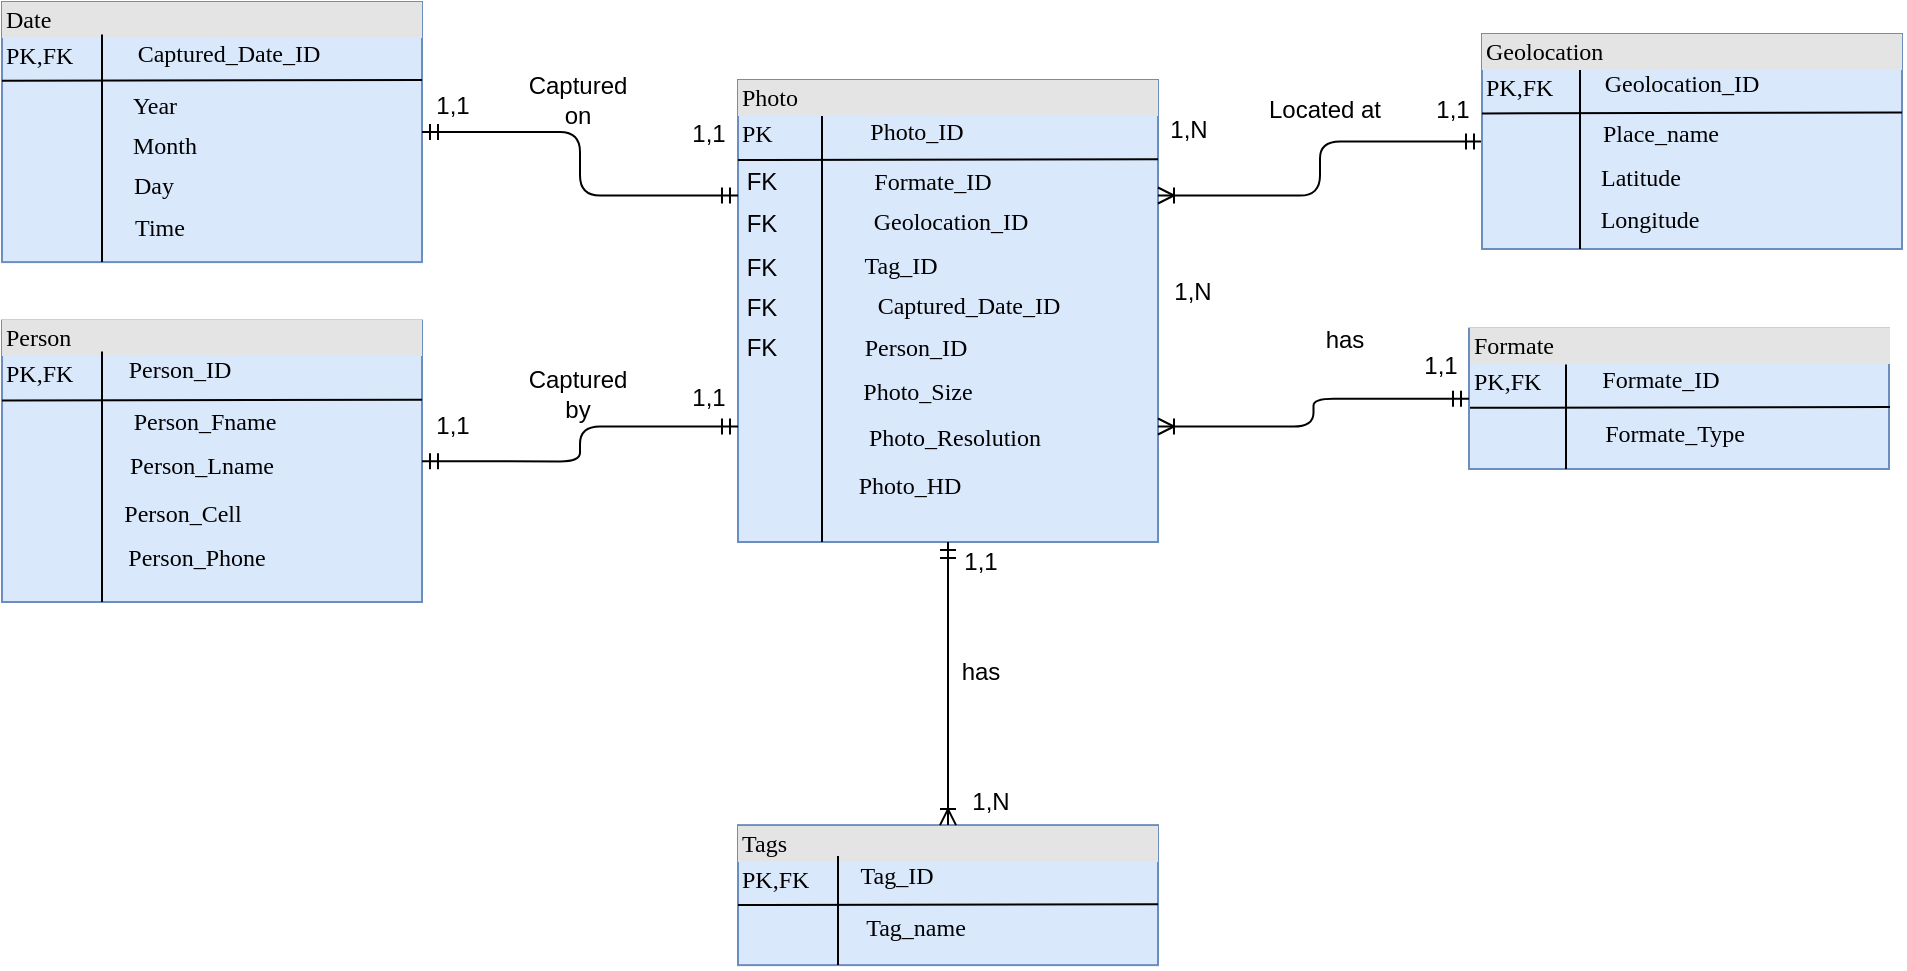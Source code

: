 <mxfile version="15.4.0" type="device"><diagram name="Page-1" id="2ca16b54-16f6-2749-3443-fa8db7711227"><mxGraphModel dx="1422" dy="862" grid="1" gridSize="10" guides="1" tooltips="1" connect="1" arrows="1" fold="1" page="1" pageScale="1" pageWidth="1100" pageHeight="850" background="#ffffff" math="0" shadow="0"><root><mxCell id="0"/><mxCell id="1" parent="0"/><mxCell id="vatGjLNiWPpveFiD_Z2G-30" value="&lt;div style=&quot;box-sizing: border-box ; width: 100% ; background: #e4e4e4 ; padding: 2px&quot;&gt;Photo&lt;/div&gt;&lt;table style=&quot;width: 100% ; font-size: 1em&quot; cellpadding=&quot;2&quot; cellspacing=&quot;0&quot;&gt;&lt;tbody&gt;&lt;tr&gt;&lt;td&gt;PK&lt;/td&gt;&lt;td&gt;&lt;br&gt;&lt;/td&gt;&lt;/tr&gt;&lt;tr&gt;&lt;td&gt;&lt;br&gt;&lt;/td&gt;&lt;td&gt;&lt;br&gt;&lt;/td&gt;&lt;/tr&gt;&lt;tr&gt;&lt;td&gt;&lt;br&gt;&lt;/td&gt;&lt;td&gt;&lt;br&gt;&lt;br&gt;&lt;/td&gt;&lt;/tr&gt;&lt;tr&gt;&lt;td&gt;&lt;br&gt;&lt;/td&gt;&lt;td&gt;&lt;br&gt;&lt;br&gt;&lt;/td&gt;&lt;/tr&gt;&lt;tr&gt;&lt;td&gt;&lt;br&gt;&lt;/td&gt;&lt;td&gt;&lt;br&gt;&lt;/td&gt;&lt;/tr&gt;&lt;tr&gt;&lt;td&gt;&lt;br&gt;&lt;/td&gt;&lt;td&gt;&lt;/td&gt;&lt;/tr&gt;&lt;/tbody&gt;&lt;/table&gt;" style="verticalAlign=top;align=left;overflow=fill;html=1;rounded=0;shadow=0;comic=0;labelBackgroundColor=none;strokeWidth=1;fontFamily=Verdana;fontSize=12;fillColor=#dae8fc;strokeColor=#6c8ebf;" parent="1" vertex="1"><mxGeometry x="457" y="119" width="210" height="231" as="geometry"/></mxCell><mxCell id="vatGjLNiWPpveFiD_Z2G-31" value="" style="endArrow=none;html=1;exitX=0;exitY=0.25;exitDx=0;exitDy=0;" parent="1" edge="1"><mxGeometry width="50" height="50" relative="1" as="geometry"><mxPoint x="457" y="159.0" as="sourcePoint"/><mxPoint x="667" y="158.6" as="targetPoint"/></mxGeometry></mxCell><mxCell id="vatGjLNiWPpveFiD_Z2G-32" value="" style="endArrow=none;html=1;" parent="1" edge="1"><mxGeometry width="50" height="50" relative="1" as="geometry"><mxPoint x="499" y="350" as="sourcePoint"/><mxPoint x="499" y="137" as="targetPoint"/></mxGeometry></mxCell><mxCell id="vatGjLNiWPpveFiD_Z2G-33" value="&lt;span style=&quot;font-family: &amp;#34;verdana&amp;#34;&quot;&gt;Formate_ID&lt;/span&gt;" style="text;html=1;strokeColor=none;fillColor=none;align=center;verticalAlign=middle;whiteSpace=wrap;rounded=0;" parent="1" vertex="1"><mxGeometry x="503" y="160" width="103" height="20" as="geometry"/></mxCell><mxCell id="vatGjLNiWPpveFiD_Z2G-34" value="&lt;span style=&quot;font-family: &amp;#34;verdana&amp;#34; ; text-align: left&quot;&gt;Geolocation_ID&lt;/span&gt;" style="text;html=1;strokeColor=none;fillColor=none;align=center;verticalAlign=middle;whiteSpace=wrap;rounded=0;" parent="1" vertex="1"><mxGeometry x="507" y="180" width="113" height="20" as="geometry"/></mxCell><mxCell id="vatGjLNiWPpveFiD_Z2G-37" value="&lt;div style=&quot;text-align: left&quot;&gt;&lt;span&gt;&lt;font face=&quot;verdana&quot;&gt;Photo_ID&lt;/font&gt;&lt;/span&gt;&lt;/div&gt;" style="text;html=1;strokeColor=none;fillColor=none;align=center;verticalAlign=middle;whiteSpace=wrap;rounded=0;" parent="1" vertex="1"><mxGeometry x="505" y="135" width="83" height="20" as="geometry"/></mxCell><mxCell id="vatGjLNiWPpveFiD_Z2G-38" value="&lt;span style=&quot;font-family: &amp;#34;verdana&amp;#34; ; text-align: left&quot;&gt;Tag_ID&lt;/span&gt;" style="text;html=1;strokeColor=none;fillColor=none;align=center;verticalAlign=middle;whiteSpace=wrap;rounded=0;" parent="1" vertex="1"><mxGeometry x="507" y="202" width="63" height="20" as="geometry"/></mxCell><mxCell id="vatGjLNiWPpveFiD_Z2G-39" value="&lt;span style=&quot;font-family: &amp;#34;verdana&amp;#34; ; text-align: left&quot;&gt;Captured_Date_ID&lt;/span&gt;" style="text;html=1;strokeColor=none;fillColor=none;align=center;verticalAlign=middle;whiteSpace=wrap;rounded=0;" parent="1" vertex="1"><mxGeometry x="505" y="222" width="135" height="20" as="geometry"/></mxCell><mxCell id="vatGjLNiWPpveFiD_Z2G-66" style="edgeStyle=orthogonalEdgeStyle;html=1;labelBackgroundColor=none;startArrow=ERoneToMany;endArrow=ERmandOne;fontFamily=Verdana;fontSize=12;align=left;entryX=0;entryY=0.5;entryDx=0;entryDy=0;endFill=0;startFill=0;exitX=1;exitY=0.25;exitDx=0;exitDy=0;" parent="1" source="vatGjLNiWPpveFiD_Z2G-30" target="7vRGCiiz9iAcQdf1Ll-F-4" edge="1"><mxGeometry relative="1" as="geometry"><mxPoint x="699" y="173.5" as="sourcePoint"/><mxPoint x="829" y="156.8" as="targetPoint"/><Array as="points"/></mxGeometry></mxCell><mxCell id="vatGjLNiWPpveFiD_Z2G-69" value="FK" style="text;html=1;strokeColor=none;fillColor=none;align=center;verticalAlign=middle;whiteSpace=wrap;rounded=0;" parent="1" vertex="1"><mxGeometry x="449" y="160.0" width="40" height="20" as="geometry"/></mxCell><mxCell id="vatGjLNiWPpveFiD_Z2G-130" value="&lt;span style=&quot;font-family: &amp;#34;verdana&amp;#34; ; text-align: left&quot;&gt;Person_ID&lt;/span&gt;" style="text;html=1;strokeColor=none;fillColor=none;align=center;verticalAlign=middle;whiteSpace=wrap;rounded=0;" parent="1" vertex="1"><mxGeometry x="507" y="243.3" width="78" height="20" as="geometry"/></mxCell><mxCell id="vatGjLNiWPpveFiD_Z2G-131" value="FK" style="text;html=1;strokeColor=none;fillColor=none;align=center;verticalAlign=middle;whiteSpace=wrap;rounded=0;" parent="1" vertex="1"><mxGeometry x="449" y="203.3" width="40" height="20" as="geometry"/></mxCell><mxCell id="vatGjLNiWPpveFiD_Z2G-134" value="&lt;div style=&quot;box-sizing: border-box ; width: 100% ; background: #e4e4e4 ; padding: 2px&quot;&gt;Date&lt;/div&gt;&lt;table style=&quot;width: 100% ; font-size: 1em&quot; cellpadding=&quot;2&quot; cellspacing=&quot;0&quot;&gt;&lt;tbody&gt;&lt;tr&gt;&lt;td&gt;PK,FK&lt;/td&gt;&lt;td&gt;&lt;br&gt;&lt;/td&gt;&lt;/tr&gt;&lt;tr&gt;&lt;td&gt;&lt;br&gt;&lt;/td&gt;&lt;td&gt;&lt;br&gt;&lt;/td&gt;&lt;/tr&gt;&lt;tr&gt;&lt;td&gt;&lt;br&gt;&lt;/td&gt;&lt;td&gt;&lt;br&gt;&lt;br&gt;&lt;/td&gt;&lt;/tr&gt;&lt;tr&gt;&lt;td&gt;&lt;br&gt;&lt;/td&gt;&lt;td&gt;&lt;br&gt;&lt;br&gt;&lt;/td&gt;&lt;/tr&gt;&lt;tr&gt;&lt;td&gt;&lt;br&gt;&lt;/td&gt;&lt;td&gt;&lt;br&gt;&lt;/td&gt;&lt;/tr&gt;&lt;tr&gt;&lt;td&gt;&lt;br&gt;&lt;/td&gt;&lt;td&gt;&lt;/td&gt;&lt;/tr&gt;&lt;/tbody&gt;&lt;/table&gt;" style="verticalAlign=top;align=left;overflow=fill;html=1;rounded=0;shadow=0;comic=0;labelBackgroundColor=none;strokeWidth=1;fontFamily=Verdana;fontSize=12;fillColor=#dae8fc;strokeColor=#6c8ebf;" parent="1" vertex="1"><mxGeometry x="89" y="80" width="210" height="130.05" as="geometry"/></mxCell><mxCell id="vatGjLNiWPpveFiD_Z2G-135" value="" style="endArrow=none;html=1;exitX=0;exitY=0.25;exitDx=0;exitDy=0;" parent="1" edge="1"><mxGeometry width="50" height="50" relative="1" as="geometry"><mxPoint x="89" y="119.4" as="sourcePoint"/><mxPoint x="299" y="119.0" as="targetPoint"/></mxGeometry></mxCell><mxCell id="vatGjLNiWPpveFiD_Z2G-136" value="" style="endArrow=none;html=1;" parent="1" edge="1"><mxGeometry width="50" height="50" relative="1" as="geometry"><mxPoint x="139" y="210.05" as="sourcePoint"/><mxPoint x="139" y="96.3" as="targetPoint"/></mxGeometry></mxCell><mxCell id="vatGjLNiWPpveFiD_Z2G-137" value="&lt;span style=&quot;font-family: &amp;#34;verdana&amp;#34; ; text-align: left&quot;&gt;Year&lt;/span&gt;" style="text;html=1;strokeColor=none;fillColor=none;align=center;verticalAlign=middle;whiteSpace=wrap;rounded=0;" parent="1" vertex="1"><mxGeometry x="137" y="122" width="57" height="20" as="geometry"/></mxCell><mxCell id="vatGjLNiWPpveFiD_Z2G-140" value="&lt;span style=&quot;font-family: &amp;#34;verdana&amp;#34; ; text-align: left&quot;&gt;Month&lt;/span&gt;" style="text;html=1;strokeColor=none;fillColor=none;align=center;verticalAlign=middle;whiteSpace=wrap;rounded=0;" parent="1" vertex="1"><mxGeometry x="135" y="142" width="71" height="20" as="geometry"/></mxCell><mxCell id="vatGjLNiWPpveFiD_Z2G-155" value="&lt;div style=&quot;box-sizing: border-box ; width: 100% ; background: #e4e4e4 ; padding: 2px&quot;&gt;Tags&lt;/div&gt;&lt;table style=&quot;width: 100% ; font-size: 1em&quot; cellpadding=&quot;2&quot; cellspacing=&quot;0&quot;&gt;&lt;tbody&gt;&lt;tr&gt;&lt;td&gt;PK,FK&lt;/td&gt;&lt;td&gt;&lt;br&gt;&lt;/td&gt;&lt;/tr&gt;&lt;tr&gt;&lt;td&gt;&lt;br&gt;&lt;/td&gt;&lt;td&gt;&lt;br&gt;&lt;/td&gt;&lt;/tr&gt;&lt;tr&gt;&lt;td&gt;&lt;br&gt;&lt;/td&gt;&lt;td&gt;&lt;br&gt;&lt;br&gt;&lt;/td&gt;&lt;/tr&gt;&lt;tr&gt;&lt;td&gt;&lt;br&gt;&lt;/td&gt;&lt;td&gt;&lt;br&gt;&lt;br&gt;&lt;/td&gt;&lt;/tr&gt;&lt;tr&gt;&lt;td&gt;&lt;br&gt;&lt;/td&gt;&lt;td&gt;&lt;br&gt;&lt;/td&gt;&lt;/tr&gt;&lt;tr&gt;&lt;td&gt;&lt;br&gt;&lt;/td&gt;&lt;td&gt;&lt;/td&gt;&lt;/tr&gt;&lt;/tbody&gt;&lt;/table&gt;" style="verticalAlign=top;align=left;overflow=fill;html=1;rounded=0;shadow=0;comic=0;labelBackgroundColor=none;strokeWidth=1;fontFamily=Verdana;fontSize=12;fillColor=#dae8fc;strokeColor=#6c8ebf;" parent="1" vertex="1"><mxGeometry x="457" y="491.56" width="210" height="70" as="geometry"/></mxCell><mxCell id="vatGjLNiWPpveFiD_Z2G-156" value="" style="endArrow=none;html=1;exitX=0;exitY=0.25;exitDx=0;exitDy=0;" parent="1" edge="1"><mxGeometry width="50" height="50" relative="1" as="geometry"><mxPoint x="457" y="531.56" as="sourcePoint"/><mxPoint x="667" y="531.16" as="targetPoint"/></mxGeometry></mxCell><mxCell id="vatGjLNiWPpveFiD_Z2G-157" value="" style="endArrow=none;html=1;" parent="1" edge="1"><mxGeometry width="50" height="50" relative="1" as="geometry"><mxPoint x="507" y="561.56" as="sourcePoint"/><mxPoint x="507" y="506.96" as="targetPoint"/></mxGeometry></mxCell><mxCell id="vatGjLNiWPpveFiD_Z2G-159" value="&lt;div style=&quot;text-align: left&quot;&gt;&lt;span style=&quot;font-family: &amp;#34;verdana&amp;#34;&quot;&gt;Tag_ID&lt;/span&gt;&lt;br&gt;&lt;/div&gt;" style="text;html=1;strokeColor=none;fillColor=none;align=center;verticalAlign=middle;whiteSpace=wrap;rounded=0;" parent="1" vertex="1"><mxGeometry x="505" y="506.56" width="63" height="20" as="geometry"/></mxCell><mxCell id="vatGjLNiWPpveFiD_Z2G-163" value="&lt;div style=&quot;text-align: left&quot;&gt;&lt;span&gt;&lt;font face=&quot;verdana&quot;&gt;Tag_name&lt;/font&gt;&lt;/span&gt;&lt;/div&gt;" style="text;html=1;strokeColor=none;fillColor=none;align=center;verticalAlign=middle;whiteSpace=wrap;rounded=0;" parent="1" vertex="1"><mxGeometry x="506" y="533.12" width="80" height="20" as="geometry"/></mxCell><mxCell id="vatGjLNiWPpveFiD_Z2G-166" value="&lt;div style=&quot;text-align: left&quot;&gt;&lt;span&gt;&lt;font face=&quot;verdana&quot;&gt;Captured_Date_ID&lt;/font&gt;&lt;/span&gt;&lt;/div&gt;" style="text;html=1;strokeColor=none;fillColor=none;align=center;verticalAlign=middle;whiteSpace=wrap;rounded=0;" parent="1" vertex="1"><mxGeometry x="139" y="96" width="127" height="20" as="geometry"/></mxCell><mxCell id="vatGjLNiWPpveFiD_Z2G-167" style="edgeStyle=orthogonalEdgeStyle;html=1;labelBackgroundColor=none;startArrow=ERmandOne;endArrow=ERoneToMany;fontFamily=Verdana;fontSize=12;align=left;endFill=0;entryX=0.5;entryY=0;entryDx=0;entryDy=0;rounded=0;exitX=0.5;exitY=1;exitDx=0;exitDy=0;" parent="1" source="vatGjLNiWPpveFiD_Z2G-30" target="vatGjLNiWPpveFiD_Z2G-155" edge="1"><mxGeometry relative="1" as="geometry"><mxPoint x="199" y="293.5" as="sourcePoint"/><mxPoint x="572" y="128.5" as="targetPoint"/><Array as="points"/></mxGeometry></mxCell><mxCell id="ZCsDpbtzeTrq1mX2SMuk-5" value="&lt;div style=&quot;box-sizing: border-box ; width: 100% ; background: #e4e4e4 ; padding: 2px&quot;&gt;Person&lt;/div&gt;&lt;table style=&quot;width: 100% ; font-size: 1em&quot; cellpadding=&quot;2&quot; cellspacing=&quot;0&quot;&gt;&lt;tbody&gt;&lt;tr&gt;&lt;td&gt;PK,FK&lt;/td&gt;&lt;td&gt;&lt;br&gt;&lt;/td&gt;&lt;/tr&gt;&lt;tr&gt;&lt;td&gt;&lt;br&gt;&lt;/td&gt;&lt;td&gt;&lt;br&gt;&lt;/td&gt;&lt;/tr&gt;&lt;tr&gt;&lt;td&gt;&lt;br&gt;&lt;/td&gt;&lt;td&gt;&lt;br&gt;&lt;br&gt;&lt;/td&gt;&lt;/tr&gt;&lt;tr&gt;&lt;td&gt;&lt;br&gt;&lt;/td&gt;&lt;td&gt;&lt;br&gt;&lt;br&gt;&lt;/td&gt;&lt;/tr&gt;&lt;tr&gt;&lt;td&gt;&lt;br&gt;&lt;/td&gt;&lt;td&gt;&lt;br&gt;&lt;/td&gt;&lt;/tr&gt;&lt;tr&gt;&lt;td&gt;&lt;br&gt;&lt;/td&gt;&lt;td&gt;&lt;/td&gt;&lt;/tr&gt;&lt;/tbody&gt;&lt;/table&gt;" style="verticalAlign=top;align=left;overflow=fill;html=1;rounded=0;shadow=0;comic=0;labelBackgroundColor=none;strokeWidth=1;fontFamily=Verdana;fontSize=12;fillColor=#dae8fc;strokeColor=#6c8ebf;" parent="1" vertex="1"><mxGeometry x="89" y="239.3" width="210" height="140.7" as="geometry"/></mxCell><mxCell id="ZCsDpbtzeTrq1mX2SMuk-6" value="" style="endArrow=none;html=1;exitX=0;exitY=0.25;exitDx=0;exitDy=0;" parent="1" edge="1"><mxGeometry width="50" height="50" relative="1" as="geometry"><mxPoint x="89" y="279.3" as="sourcePoint"/><mxPoint x="299" y="278.9" as="targetPoint"/></mxGeometry></mxCell><mxCell id="ZCsDpbtzeTrq1mX2SMuk-7" value="" style="endArrow=none;html=1;" parent="1" edge="1"><mxGeometry width="50" height="50" relative="1" as="geometry"><mxPoint x="139" y="380" as="sourcePoint"/><mxPoint x="139" y="254.7" as="targetPoint"/></mxGeometry></mxCell><mxCell id="ZCsDpbtzeTrq1mX2SMuk-8" value="&lt;span style=&quot;font-family: &amp;#34;verdana&amp;#34; ; text-align: left&quot;&gt;Person_Lname&lt;/span&gt;" style="text;html=1;strokeColor=none;fillColor=none;align=center;verticalAlign=middle;whiteSpace=wrap;rounded=0;" parent="1" vertex="1"><mxGeometry x="138" y="302.3" width="102" height="20" as="geometry"/></mxCell><mxCell id="ZCsDpbtzeTrq1mX2SMuk-9" value="&lt;div style=&quot;text-align: left&quot;&gt;&lt;span style=&quot;font-family: &amp;#34;verdana&amp;#34;&quot;&gt;Person_ID&lt;/span&gt;&lt;br&gt;&lt;/div&gt;" style="text;html=1;strokeColor=none;fillColor=none;align=center;verticalAlign=middle;whiteSpace=wrap;rounded=0;" parent="1" vertex="1"><mxGeometry x="137" y="254.3" width="82" height="20" as="geometry"/></mxCell><mxCell id="ZCsDpbtzeTrq1mX2SMuk-10" value="&lt;div style=&quot;text-align: left&quot;&gt;&lt;font face=&quot;verdana&quot;&gt;Person_Fname&lt;/font&gt;&lt;/div&gt;" style="text;html=1;strokeColor=none;fillColor=none;align=center;verticalAlign=middle;whiteSpace=wrap;rounded=0;" parent="1" vertex="1"><mxGeometry x="141" y="280.3" width="99" height="20" as="geometry"/></mxCell><mxCell id="ZCsDpbtzeTrq1mX2SMuk-12" style="edgeStyle=orthogonalEdgeStyle;html=1;labelBackgroundColor=none;startArrow=ERmandOne;endArrow=ERmandOne;fontFamily=Verdana;fontSize=12;align=left;endFill=0;entryX=1;entryY=0.5;entryDx=0;entryDy=0;exitX=0;exitY=0.25;exitDx=0;exitDy=0;" parent="1" source="vatGjLNiWPpveFiD_Z2G-30" target="vatGjLNiWPpveFiD_Z2G-134" edge="1"><mxGeometry relative="1" as="geometry"><mxPoint x="499" y="611.03" as="sourcePoint"/><mxPoint x="729" y="621.03" as="targetPoint"/><Array as="points"/></mxGeometry></mxCell><mxCell id="ZCsDpbtzeTrq1mX2SMuk-22" value="&lt;div style=&quot;text-align: left&quot;&gt;&lt;span style=&quot;font-family: &amp;#34;verdana&amp;#34;&quot;&gt;Day&lt;/span&gt;&lt;br&gt;&lt;/div&gt;" style="text;html=1;strokeColor=none;fillColor=none;align=center;verticalAlign=middle;whiteSpace=wrap;rounded=0;" parent="1" vertex="1"><mxGeometry x="124" y="162.3" width="82" height="20" as="geometry"/></mxCell><mxCell id="ZCsDpbtzeTrq1mX2SMuk-25" value="FK" style="text;html=1;strokeColor=none;fillColor=none;align=center;verticalAlign=middle;whiteSpace=wrap;rounded=0;" parent="1" vertex="1"><mxGeometry x="449" y="223.3" width="40" height="20" as="geometry"/></mxCell><mxCell id="ZCsDpbtzeTrq1mX2SMuk-31" value="1,1" style="text;html=1;align=center;verticalAlign=middle;resizable=0;points=[];autosize=1;strokeColor=none;" parent="1" vertex="1"><mxGeometry x="563" y="350" width="30" height="20" as="geometry"/></mxCell><mxCell id="ZCsDpbtzeTrq1mX2SMuk-32" value="1,1" style="text;html=1;align=center;verticalAlign=middle;resizable=0;points=[];autosize=1;strokeColor=none;" parent="1" vertex="1"><mxGeometry x="299" y="122.0" width="30" height="20" as="geometry"/></mxCell><mxCell id="ZCsDpbtzeTrq1mX2SMuk-33" value="1,1" style="text;html=1;align=center;verticalAlign=middle;resizable=0;points=[];autosize=1;strokeColor=none;" parent="1" vertex="1"><mxGeometry x="427" y="136.3" width="30" height="20" as="geometry"/></mxCell><mxCell id="ZCsDpbtzeTrq1mX2SMuk-38" value="1,1" style="text;html=1;align=center;verticalAlign=middle;resizable=0;points=[];autosize=1;strokeColor=none;" parent="1" vertex="1"><mxGeometry x="799" y="123.5" width="30" height="20" as="geometry"/></mxCell><mxCell id="ZCsDpbtzeTrq1mX2SMuk-39" value="1,N" style="text;html=1;align=center;verticalAlign=middle;resizable=0;points=[];autosize=1;strokeColor=none;" parent="1" vertex="1"><mxGeometry x="667" y="134" width="30" height="20" as="geometry"/></mxCell><mxCell id="ZCsDpbtzeTrq1mX2SMuk-41" value="1,N" style="text;html=1;align=center;verticalAlign=middle;resizable=0;points=[];autosize=1;strokeColor=none;" parent="1" vertex="1"><mxGeometry x="568" y="470.0" width="30" height="20" as="geometry"/></mxCell><mxCell id="ZCsDpbtzeTrq1mX2SMuk-48" value="has" style="text;html=1;align=center;verticalAlign=middle;resizable=0;points=[];autosize=1;strokeColor=none;" parent="1" vertex="1"><mxGeometry x="563" y="405" width="30" height="20" as="geometry"/></mxCell><mxCell id="ZCsDpbtzeTrq1mX2SMuk-49" value="Captured on" style="text;html=1;strokeColor=none;fillColor=none;align=center;verticalAlign=middle;whiteSpace=wrap;rounded=0;" parent="1" vertex="1"><mxGeometry x="357" y="119.0" width="40" height="20" as="geometry"/></mxCell><mxCell id="ZCsDpbtzeTrq1mX2SMuk-52" value="&lt;div style=&quot;box-sizing: border-box ; width: 100% ; background: #e4e4e4 ; padding: 2px&quot;&gt;Formate&lt;/div&gt;&lt;table style=&quot;width: 100% ; font-size: 1em&quot; cellpadding=&quot;2&quot; cellspacing=&quot;0&quot;&gt;&lt;tbody&gt;&lt;tr&gt;&lt;td&gt;PK,FK&lt;/td&gt;&lt;td&gt;&lt;br&gt;&lt;/td&gt;&lt;/tr&gt;&lt;tr&gt;&lt;td&gt;&lt;br&gt;&lt;/td&gt;&lt;td&gt;&lt;br&gt;&lt;/td&gt;&lt;/tr&gt;&lt;tr&gt;&lt;td&gt;&lt;br&gt;&lt;/td&gt;&lt;td&gt;&lt;br&gt;&lt;br&gt;&lt;/td&gt;&lt;/tr&gt;&lt;tr&gt;&lt;td&gt;&lt;br&gt;&lt;/td&gt;&lt;td&gt;&lt;br&gt;&lt;br&gt;&lt;/td&gt;&lt;/tr&gt;&lt;tr&gt;&lt;td&gt;&lt;br&gt;&lt;/td&gt;&lt;td&gt;&lt;br&gt;&lt;/td&gt;&lt;/tr&gt;&lt;tr&gt;&lt;td&gt;&lt;br&gt;&lt;/td&gt;&lt;td&gt;&lt;/td&gt;&lt;/tr&gt;&lt;/tbody&gt;&lt;/table&gt;" style="verticalAlign=top;align=left;overflow=fill;html=1;rounded=0;shadow=0;comic=0;labelBackgroundColor=none;strokeWidth=1;fontFamily=Verdana;fontSize=12;fillColor=#dae8fc;strokeColor=#6c8ebf;" parent="1" vertex="1"><mxGeometry x="822.5" y="243.3" width="210" height="70.2" as="geometry"/></mxCell><mxCell id="ZCsDpbtzeTrq1mX2SMuk-54" value="" style="endArrow=none;html=1;" parent="1" edge="1"><mxGeometry width="50" height="50" relative="1" as="geometry"><mxPoint x="871" y="313.5" as="sourcePoint"/><mxPoint x="871" y="261.2" as="targetPoint"/></mxGeometry></mxCell><mxCell id="ZCsDpbtzeTrq1mX2SMuk-55" value="&lt;span style=&quot;font-family: &amp;#34;verdana&amp;#34;&quot;&gt;Formate_ID&lt;/span&gt;" style="text;html=1;strokeColor=none;fillColor=none;align=center;verticalAlign=middle;whiteSpace=wrap;rounded=0;" parent="1" vertex="1"><mxGeometry x="864.5" y="259.3" width="107" height="20" as="geometry"/></mxCell><mxCell id="ZCsDpbtzeTrq1mX2SMuk-58" value="1,1" style="text;html=1;align=center;verticalAlign=middle;resizable=0;points=[];autosize=1;strokeColor=none;" parent="1" vertex="1"><mxGeometry x="792.5" y="251.6" width="30" height="20" as="geometry"/></mxCell><mxCell id="ZCsDpbtzeTrq1mX2SMuk-59" style="edgeStyle=orthogonalEdgeStyle;html=1;labelBackgroundColor=none;startArrow=ERoneToMany;endArrow=ERmandOne;fontFamily=Verdana;fontSize=12;align=left;exitX=1;exitY=0.75;exitDx=0;exitDy=0;entryX=0;entryY=0.5;entryDx=0;entryDy=0;endFill=0;startFill=0;" parent="1" source="vatGjLNiWPpveFiD_Z2G-30" target="ZCsDpbtzeTrq1mX2SMuk-52" edge="1"><mxGeometry relative="1" as="geometry"><mxPoint x="674" y="222.35" as="sourcePoint"/><mxPoint x="836" y="222.0" as="targetPoint"/><Array as="points"/></mxGeometry></mxCell><mxCell id="ZCsDpbtzeTrq1mX2SMuk-60" value="FK" style="text;html=1;strokeColor=none;fillColor=none;align=center;verticalAlign=middle;whiteSpace=wrap;rounded=0;" parent="1" vertex="1"><mxGeometry x="449" y="181.3" width="40" height="20" as="geometry"/></mxCell><mxCell id="ZCsDpbtzeTrq1mX2SMuk-61" value="1,N" style="text;html=1;align=center;verticalAlign=middle;resizable=0;points=[];autosize=1;strokeColor=none;" parent="1" vertex="1"><mxGeometry x="669" y="214.6" width="30" height="20" as="geometry"/></mxCell><mxCell id="ZCsDpbtzeTrq1mX2SMuk-62" value="has" style="text;html=1;align=center;verticalAlign=middle;resizable=0;points=[];autosize=1;strokeColor=none;" parent="1" vertex="1"><mxGeometry x="745.25" y="239.3" width="30" height="20" as="geometry"/></mxCell><mxCell id="7vRGCiiz9iAcQdf1Ll-F-1" value="" style="endArrow=none;html=1;exitX=0;exitY=0.25;exitDx=0;exitDy=0;" parent="1" edge="1"><mxGeometry width="50" height="50" relative="1" as="geometry"><mxPoint x="823" y="282.9" as="sourcePoint"/><mxPoint x="1033" y="282.5" as="targetPoint"/></mxGeometry></mxCell><mxCell id="7vRGCiiz9iAcQdf1Ll-F-3" value="&lt;span style=&quot;font-family: &amp;#34;verdana&amp;#34;&quot;&gt;Formate_&lt;/span&gt;&lt;span style=&quot;font-family: &amp;#34;verdana&amp;#34; ; text-align: left&quot;&gt;Type&lt;/span&gt;" style="text;html=1;strokeColor=none;fillColor=none;align=center;verticalAlign=middle;whiteSpace=wrap;rounded=0;" parent="1" vertex="1"><mxGeometry x="871.5" y="285.5" width="107" height="20" as="geometry"/></mxCell><mxCell id="7vRGCiiz9iAcQdf1Ll-F-4" value="&lt;div style=&quot;box-sizing: border-box ; width: 100% ; background: #e4e4e4 ; padding: 2px&quot;&gt;Geolocation&lt;/div&gt;&lt;table style=&quot;width: 100% ; font-size: 1em&quot; cellpadding=&quot;2&quot; cellspacing=&quot;0&quot;&gt;&lt;tbody&gt;&lt;tr&gt;&lt;td&gt;PK,FK&lt;/td&gt;&lt;td&gt;&lt;br&gt;&lt;/td&gt;&lt;/tr&gt;&lt;tr&gt;&lt;td&gt;&lt;br&gt;&lt;/td&gt;&lt;td&gt;&lt;br&gt;&lt;/td&gt;&lt;/tr&gt;&lt;tr&gt;&lt;td&gt;&lt;br&gt;&lt;/td&gt;&lt;td&gt;&lt;br&gt;&lt;br&gt;&lt;/td&gt;&lt;/tr&gt;&lt;tr&gt;&lt;td&gt;&lt;br&gt;&lt;/td&gt;&lt;td&gt;&lt;br&gt;&lt;br&gt;&lt;/td&gt;&lt;/tr&gt;&lt;tr&gt;&lt;td&gt;&lt;br&gt;&lt;/td&gt;&lt;td&gt;&lt;br&gt;&lt;/td&gt;&lt;/tr&gt;&lt;tr&gt;&lt;td&gt;&lt;br&gt;&lt;/td&gt;&lt;td&gt;&lt;/td&gt;&lt;/tr&gt;&lt;/tbody&gt;&lt;/table&gt;" style="verticalAlign=top;align=left;overflow=fill;html=1;rounded=0;shadow=0;comic=0;labelBackgroundColor=none;strokeWidth=1;fontFamily=Verdana;fontSize=12;fillColor=#dae8fc;strokeColor=#6c8ebf;" parent="1" vertex="1"><mxGeometry x="829" y="96" width="210" height="107.5" as="geometry"/></mxCell><mxCell id="7vRGCiiz9iAcQdf1Ll-F-5" value="" style="endArrow=none;html=1;exitX=0;exitY=0.25;exitDx=0;exitDy=0;" parent="1" edge="1"><mxGeometry width="50" height="50" relative="1" as="geometry"><mxPoint x="829" y="135.7" as="sourcePoint"/><mxPoint x="1039" y="135.3" as="targetPoint"/></mxGeometry></mxCell><mxCell id="7vRGCiiz9iAcQdf1Ll-F-6" value="" style="endArrow=none;html=1;" parent="1" edge="1"><mxGeometry width="50" height="50" relative="1" as="geometry"><mxPoint x="878" y="203.5" as="sourcePoint"/><mxPoint x="878" y="114" as="targetPoint"/></mxGeometry></mxCell><mxCell id="7vRGCiiz9iAcQdf1Ll-F-7" value="&lt;span style=&quot;font-family: &amp;#34;verdana&amp;#34; ; text-align: left&quot;&gt;Geolocation_ID&lt;/span&gt;" style="text;html=1;strokeColor=none;fillColor=none;align=center;verticalAlign=middle;whiteSpace=wrap;rounded=0;" parent="1" vertex="1"><mxGeometry x="878" y="111" width="102" height="20" as="geometry"/></mxCell><mxCell id="7vRGCiiz9iAcQdf1Ll-F-8" value="&lt;span style=&quot;font-family: &amp;#34;verdana&amp;#34; ; text-align: left&quot;&gt;Latitude&lt;/span&gt;" style="text;html=1;strokeColor=none;fillColor=none;align=center;verticalAlign=middle;whiteSpace=wrap;rounded=0;" parent="1" vertex="1"><mxGeometry x="878" y="158.3" width="61" height="20" as="geometry"/></mxCell><mxCell id="7vRGCiiz9iAcQdf1Ll-F-9" value="&lt;div style=&quot;text-align: left&quot;&gt;&lt;span&gt;&lt;font face=&quot;verdana&quot;&gt;Longitude&lt;/font&gt;&lt;/span&gt;&lt;/div&gt;" style="text;html=1;strokeColor=none;fillColor=none;align=center;verticalAlign=middle;whiteSpace=wrap;rounded=0;" parent="1" vertex="1"><mxGeometry x="878" y="179.3" width="70" height="20" as="geometry"/></mxCell><mxCell id="7vRGCiiz9iAcQdf1Ll-F-10" value="Located at" style="text;html=1;strokeColor=none;fillColor=none;align=center;verticalAlign=middle;whiteSpace=wrap;rounded=0;" parent="1" vertex="1"><mxGeometry x="719" y="123.5" width="62.5" height="20" as="geometry"/></mxCell><mxCell id="7vRGCiiz9iAcQdf1Ll-F-11" value="&lt;div style=&quot;text-align: left&quot;&gt;&lt;span&gt;&lt;font face=&quot;verdana&quot;&gt;Place_name&lt;/font&gt;&lt;/span&gt;&lt;/div&gt;" style="text;html=1;strokeColor=none;fillColor=none;align=center;verticalAlign=middle;whiteSpace=wrap;rounded=0;" parent="1" vertex="1"><mxGeometry x="878" y="136.3" width="81" height="20" as="geometry"/></mxCell><mxCell id="7vRGCiiz9iAcQdf1Ll-F-16" value="&lt;div style=&quot;text-align: left&quot;&gt;&lt;font face=&quot;verdana&quot;&gt;Time&lt;/font&gt;&lt;/div&gt;" style="text;html=1;strokeColor=none;fillColor=none;align=center;verticalAlign=middle;whiteSpace=wrap;rounded=0;" parent="1" vertex="1"><mxGeometry x="127" y="183.3" width="82" height="20" as="geometry"/></mxCell><mxCell id="7vRGCiiz9iAcQdf1Ll-F-18" style="edgeStyle=orthogonalEdgeStyle;html=1;labelBackgroundColor=none;startArrow=ERmandOne;endArrow=ERmandOne;fontFamily=Verdana;fontSize=12;align=left;endFill=0;entryX=1;entryY=0.5;entryDx=0;entryDy=0;exitX=0;exitY=0.75;exitDx=0;exitDy=0;" parent="1" source="vatGjLNiWPpveFiD_Z2G-30" target="ZCsDpbtzeTrq1mX2SMuk-5" edge="1"><mxGeometry relative="1" as="geometry"><mxPoint x="437" y="407.16" as="sourcePoint"/><mxPoint x="279" y="395.035" as="targetPoint"/><Array as="points"/></mxGeometry></mxCell><mxCell id="7vRGCiiz9iAcQdf1Ll-F-19" value="1,1" style="text;html=1;align=center;verticalAlign=middle;resizable=0;points=[];autosize=1;strokeColor=none;" parent="1" vertex="1"><mxGeometry x="299" y="282.3" width="30" height="20" as="geometry"/></mxCell><mxCell id="7vRGCiiz9iAcQdf1Ll-F-20" value="1,1" style="text;html=1;align=center;verticalAlign=middle;resizable=0;points=[];autosize=1;strokeColor=none;" parent="1" vertex="1"><mxGeometry x="427" y="268.3" width="30" height="20" as="geometry"/></mxCell><mxCell id="7vRGCiiz9iAcQdf1Ll-F-21" value="Captured by" style="text;html=1;strokeColor=none;fillColor=none;align=center;verticalAlign=middle;whiteSpace=wrap;rounded=0;" parent="1" vertex="1"><mxGeometry x="357" y="265.5" width="40" height="20" as="geometry"/></mxCell><mxCell id="PBDM6eJ7i9vJ7cKzzZZ6-1" value="&lt;span style=&quot;font-family: &amp;#34;verdana&amp;#34; ; text-align: left&quot;&gt;Person_Cell&lt;/span&gt;" style="text;html=1;strokeColor=none;fillColor=none;align=center;verticalAlign=middle;whiteSpace=wrap;rounded=0;" vertex="1" parent="1"><mxGeometry x="137" y="325.5" width="85" height="20" as="geometry"/></mxCell><mxCell id="PBDM6eJ7i9vJ7cKzzZZ6-2" value="&lt;span style=&quot;font-family: &amp;#34;verdana&amp;#34; ; text-align: left&quot;&gt;Person_Phone&lt;/span&gt;" style="text;html=1;strokeColor=none;fillColor=none;align=center;verticalAlign=middle;whiteSpace=wrap;rounded=0;" vertex="1" parent="1"><mxGeometry x="144" y="347.5" width="85" height="20" as="geometry"/></mxCell><mxCell id="PBDM6eJ7i9vJ7cKzzZZ6-3" value="FK" style="text;html=1;strokeColor=none;fillColor=none;align=center;verticalAlign=middle;whiteSpace=wrap;rounded=0;" vertex="1" parent="1"><mxGeometry x="449" y="243.3" width="40" height="20" as="geometry"/></mxCell><mxCell id="PBDM6eJ7i9vJ7cKzzZZ6-5" value="&lt;span style=&quot;font-family: &amp;#34;verdana&amp;#34; ; text-align: left&quot;&gt;Photo_Size&lt;/span&gt;" style="text;html=1;strokeColor=none;fillColor=none;align=center;verticalAlign=middle;whiteSpace=wrap;rounded=0;" vertex="1" parent="1"><mxGeometry x="508" y="265.3" width="78" height="20" as="geometry"/></mxCell><mxCell id="PBDM6eJ7i9vJ7cKzzZZ6-7" value="&lt;span style=&quot;font-family: &amp;#34;verdana&amp;#34; ; text-align: left&quot;&gt;Photo_Resolution&lt;/span&gt;" style="text;html=1;strokeColor=none;fillColor=none;align=center;verticalAlign=middle;whiteSpace=wrap;rounded=0;" vertex="1" parent="1"><mxGeometry x="509" y="288.3" width="113" height="20" as="geometry"/></mxCell><mxCell id="PBDM6eJ7i9vJ7cKzzZZ6-8" value="&lt;span style=&quot;font-family: &amp;#34;verdana&amp;#34; ; text-align: left&quot;&gt;Photo_HD&lt;/span&gt;" style="text;html=1;strokeColor=none;fillColor=none;align=center;verticalAlign=middle;whiteSpace=wrap;rounded=0;" vertex="1" parent="1"><mxGeometry x="507" y="311.5" width="72" height="20" as="geometry"/></mxCell></root></mxGraphModel></diagram></mxfile>